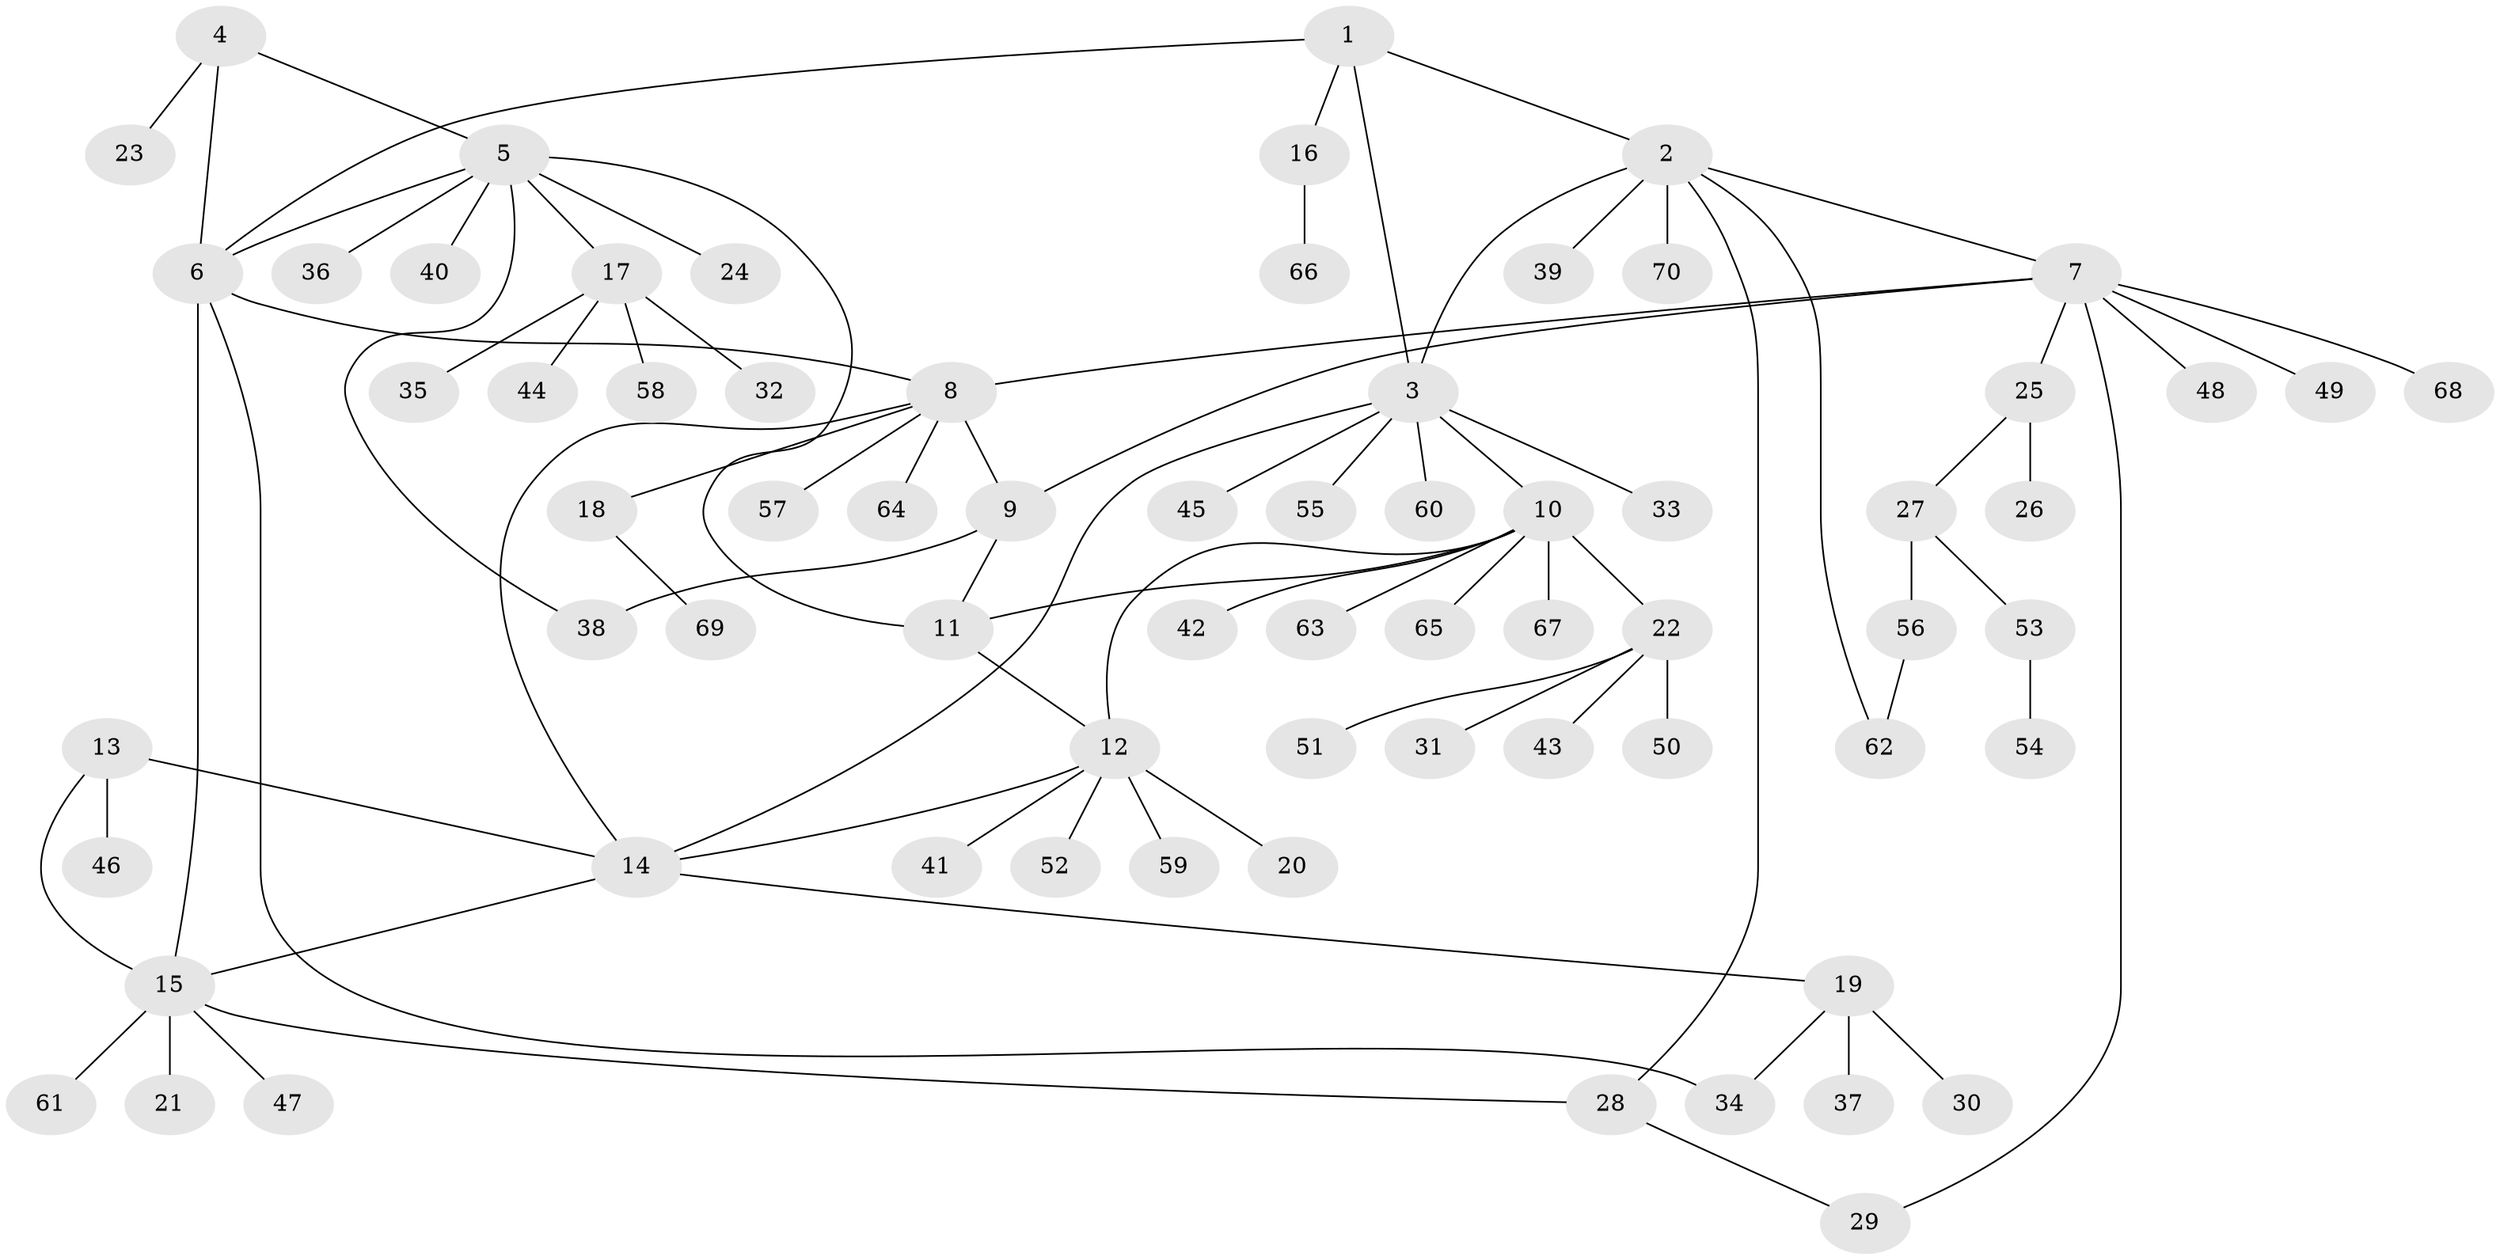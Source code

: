 // Generated by graph-tools (version 1.1) at 2025/50/03/09/25 03:50:38]
// undirected, 70 vertices, 85 edges
graph export_dot {
graph [start="1"]
  node [color=gray90,style=filled];
  1;
  2;
  3;
  4;
  5;
  6;
  7;
  8;
  9;
  10;
  11;
  12;
  13;
  14;
  15;
  16;
  17;
  18;
  19;
  20;
  21;
  22;
  23;
  24;
  25;
  26;
  27;
  28;
  29;
  30;
  31;
  32;
  33;
  34;
  35;
  36;
  37;
  38;
  39;
  40;
  41;
  42;
  43;
  44;
  45;
  46;
  47;
  48;
  49;
  50;
  51;
  52;
  53;
  54;
  55;
  56;
  57;
  58;
  59;
  60;
  61;
  62;
  63;
  64;
  65;
  66;
  67;
  68;
  69;
  70;
  1 -- 2;
  1 -- 3;
  1 -- 6;
  1 -- 16;
  2 -- 3;
  2 -- 7;
  2 -- 28;
  2 -- 39;
  2 -- 62;
  2 -- 70;
  3 -- 10;
  3 -- 14;
  3 -- 33;
  3 -- 45;
  3 -- 55;
  3 -- 60;
  4 -- 5;
  4 -- 6;
  4 -- 23;
  5 -- 6;
  5 -- 11;
  5 -- 17;
  5 -- 24;
  5 -- 36;
  5 -- 38;
  5 -- 40;
  6 -- 8;
  6 -- 15;
  6 -- 34;
  7 -- 8;
  7 -- 9;
  7 -- 25;
  7 -- 29;
  7 -- 48;
  7 -- 49;
  7 -- 68;
  8 -- 9;
  8 -- 14;
  8 -- 18;
  8 -- 57;
  8 -- 64;
  9 -- 11;
  9 -- 38;
  10 -- 11;
  10 -- 12;
  10 -- 22;
  10 -- 42;
  10 -- 63;
  10 -- 65;
  10 -- 67;
  11 -- 12;
  12 -- 14;
  12 -- 20;
  12 -- 41;
  12 -- 52;
  12 -- 59;
  13 -- 14;
  13 -- 15;
  13 -- 46;
  14 -- 15;
  14 -- 19;
  15 -- 21;
  15 -- 28;
  15 -- 47;
  15 -- 61;
  16 -- 66;
  17 -- 32;
  17 -- 35;
  17 -- 44;
  17 -- 58;
  18 -- 69;
  19 -- 30;
  19 -- 34;
  19 -- 37;
  22 -- 31;
  22 -- 43;
  22 -- 50;
  22 -- 51;
  25 -- 26;
  25 -- 27;
  27 -- 53;
  27 -- 56;
  28 -- 29;
  53 -- 54;
  56 -- 62;
}
